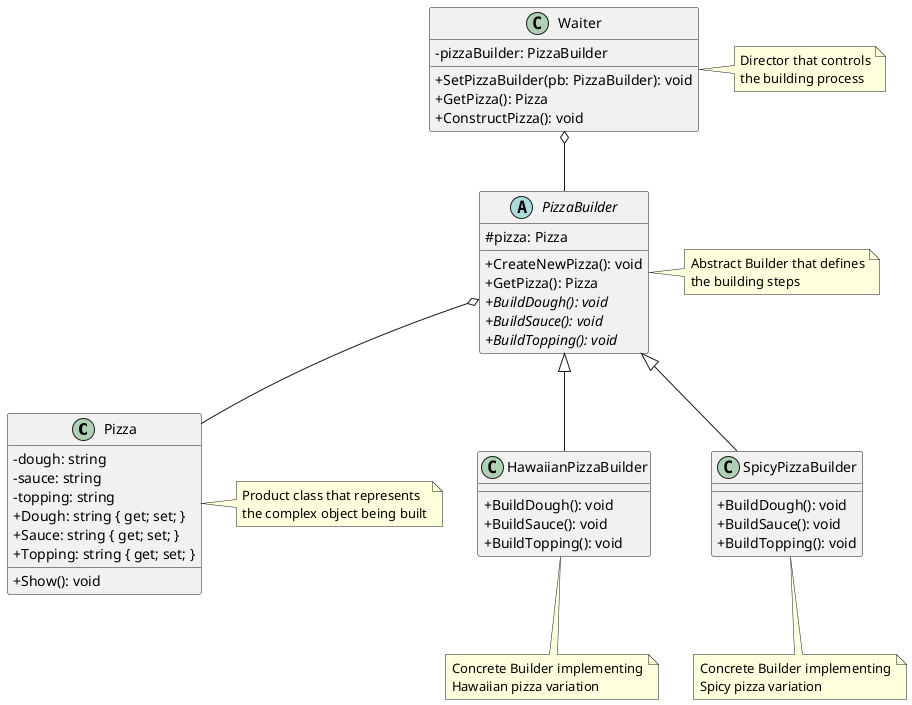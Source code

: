 @startuml Builder Pattern - Pizza Example

skinparam classAttributeIconSize 0
skinparam classFontStyle bold
skinparam classAttributeFontStyle normal

class Pizza {
    -dough: string
    -sauce: string
    -topping: string
    +Dough: string { get; set; }
    +Sauce: string { get; set; }
    +Topping: string { get; set; }
    +Show(): void
}

abstract class PizzaBuilder {
    #pizza: Pizza
    +CreateNewPizza(): void
    +GetPizza(): Pizza
    +{abstract} BuildDough(): void
    +{abstract} BuildSauce(): void
    +{abstract} BuildTopping(): void
}

class HawaiianPizzaBuilder {
    +BuildDough(): void
    +BuildSauce(): void
    +BuildTopping(): void
}

class SpicyPizzaBuilder {
    +BuildDough(): void
    +BuildSauce(): void
    +BuildTopping(): void
}

class Waiter {
    -pizzaBuilder: PizzaBuilder
    +SetPizzaBuilder(pb: PizzaBuilder): void
    +GetPizza(): Pizza
    +ConstructPizza(): void
}

' Relationships
PizzaBuilder <|-- HawaiianPizzaBuilder
PizzaBuilder <|-- SpicyPizzaBuilder
PizzaBuilder o-- Pizza
Waiter o-- PizzaBuilder

note right of Pizza
  Product class that represents
  the complex object being built
end note

note right of PizzaBuilder
  Abstract Builder that defines
  the building steps
end note

note right of Waiter
  Director that controls
  the building process
end note

note bottom of HawaiianPizzaBuilder
  Concrete Builder implementing
  Hawaiian pizza variation
end note

note bottom of SpicyPizzaBuilder
  Concrete Builder implementing
  Spicy pizza variation
end note

@enduml